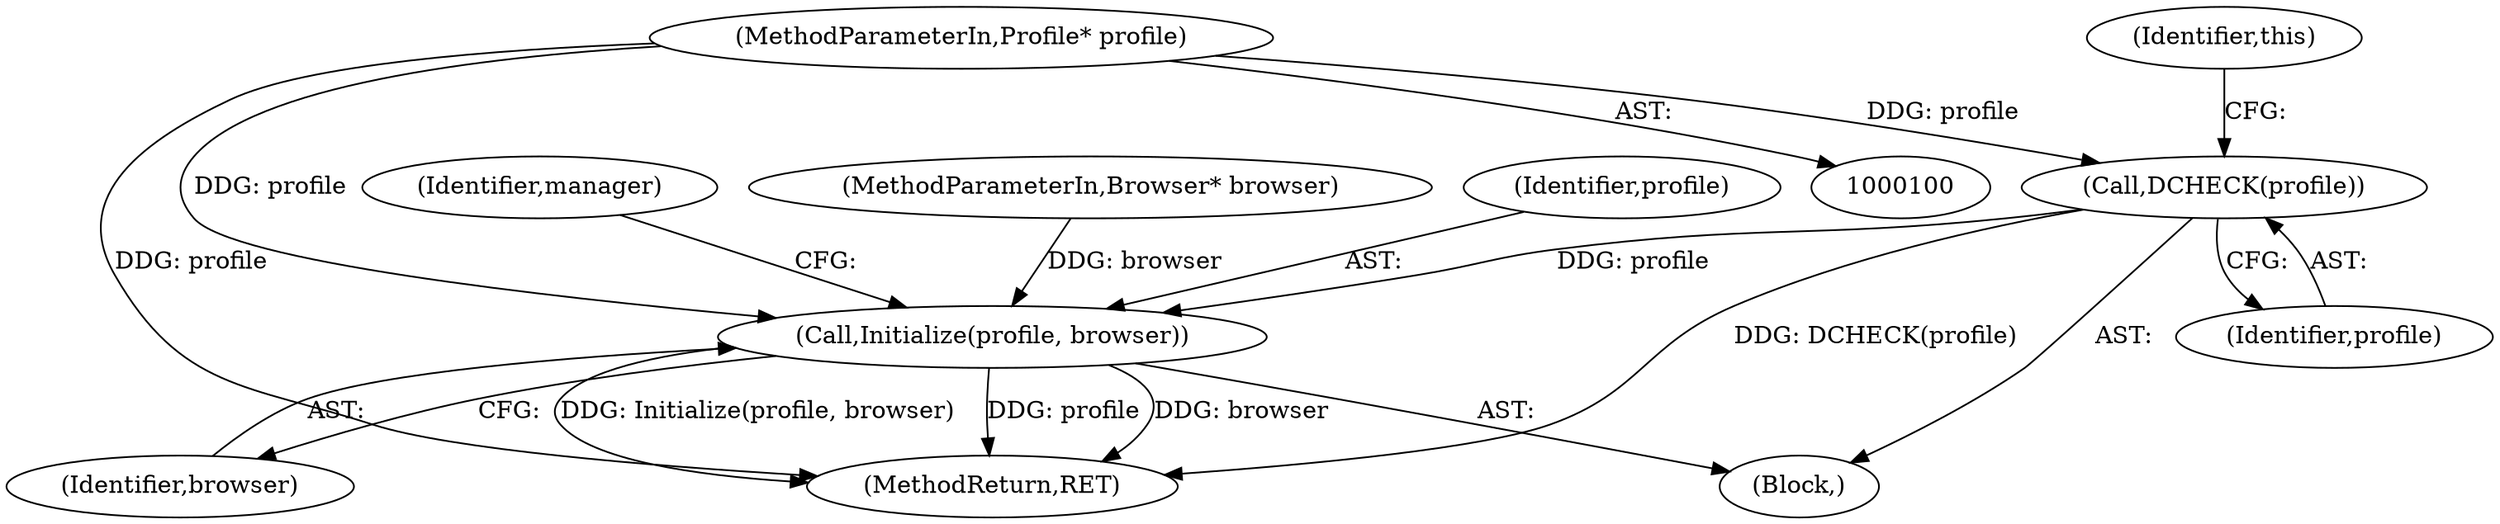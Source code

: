 digraph "0_Chrome_afbc71b7a78ac99810a6b22b2b0a2e85dde18794_1@pointer" {
"1000101" [label="(MethodParameterIn,Profile* profile)"];
"1000111" [label="(Call,DCHECK(profile))"];
"1000115" [label="(Call,Initialize(profile, browser))"];
"1000115" [label="(Call,Initialize(profile, browser))"];
"1000111" [label="(Call,DCHECK(profile))"];
"1000114" [label="(Identifier,this)"];
"1000117" [label="(Identifier,browser)"];
"1000110" [label="(Block,)"];
"1000112" [label="(Identifier,profile)"];
"1000120" [label="(Identifier,manager)"];
"1000101" [label="(MethodParameterIn,Profile* profile)"];
"1000102" [label="(MethodParameterIn,Browser* browser)"];
"1000135" [label="(MethodReturn,RET)"];
"1000116" [label="(Identifier,profile)"];
"1000101" -> "1000100"  [label="AST: "];
"1000101" -> "1000135"  [label="DDG: profile"];
"1000101" -> "1000111"  [label="DDG: profile"];
"1000101" -> "1000115"  [label="DDG: profile"];
"1000111" -> "1000110"  [label="AST: "];
"1000111" -> "1000112"  [label="CFG: "];
"1000112" -> "1000111"  [label="AST: "];
"1000114" -> "1000111"  [label="CFG: "];
"1000111" -> "1000135"  [label="DDG: DCHECK(profile)"];
"1000111" -> "1000115"  [label="DDG: profile"];
"1000115" -> "1000110"  [label="AST: "];
"1000115" -> "1000117"  [label="CFG: "];
"1000116" -> "1000115"  [label="AST: "];
"1000117" -> "1000115"  [label="AST: "];
"1000120" -> "1000115"  [label="CFG: "];
"1000115" -> "1000135"  [label="DDG: browser"];
"1000115" -> "1000135"  [label="DDG: Initialize(profile, browser)"];
"1000115" -> "1000135"  [label="DDG: profile"];
"1000102" -> "1000115"  [label="DDG: browser"];
}
